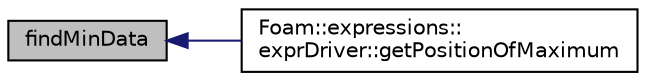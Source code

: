 digraph "findMinData"
{
  bgcolor="transparent";
  edge [fontname="Helvetica",fontsize="10",labelfontname="Helvetica",labelfontsize="10"];
  node [fontname="Helvetica",fontsize="10",shape=record];
  rankdir="LR";
  Node1 [label="findMinData",height=0.2,width=0.4,color="black", fillcolor="grey75", style="filled" fontcolor="black"];
  Node1 -> Node2 [dir="back",color="midnightblue",fontsize="10",style="solid",fontname="Helvetica"];
  Node2 [label="Foam::expressions::\lexprDriver::getPositionOfMaximum",height=0.2,width=0.4,color="black",URL="$classFoam_1_1expressions_1_1exprDriver.html#a12d4ef0be28fc0609fae54bd62305654",tooltip="Return the location of the max value. "];
}
